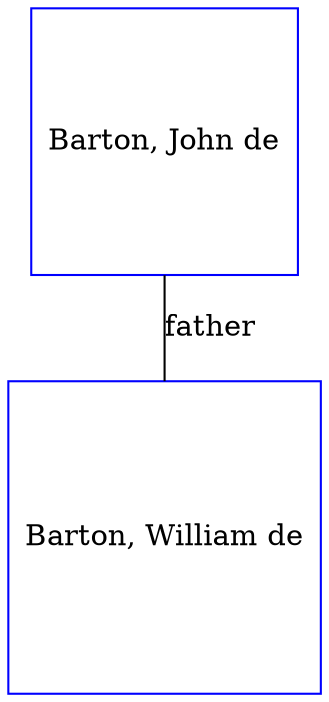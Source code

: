 digraph D {
    edge [dir=none];    node [shape=box];    "006365"   [label="Barton, John de", shape=box, regular=1, color="blue"] ;
"006364"   [label="Barton, William de", shape=box, regular=1, color="blue"] ;
006365->006364 [label="father",arrowsize=0.0]; 
}